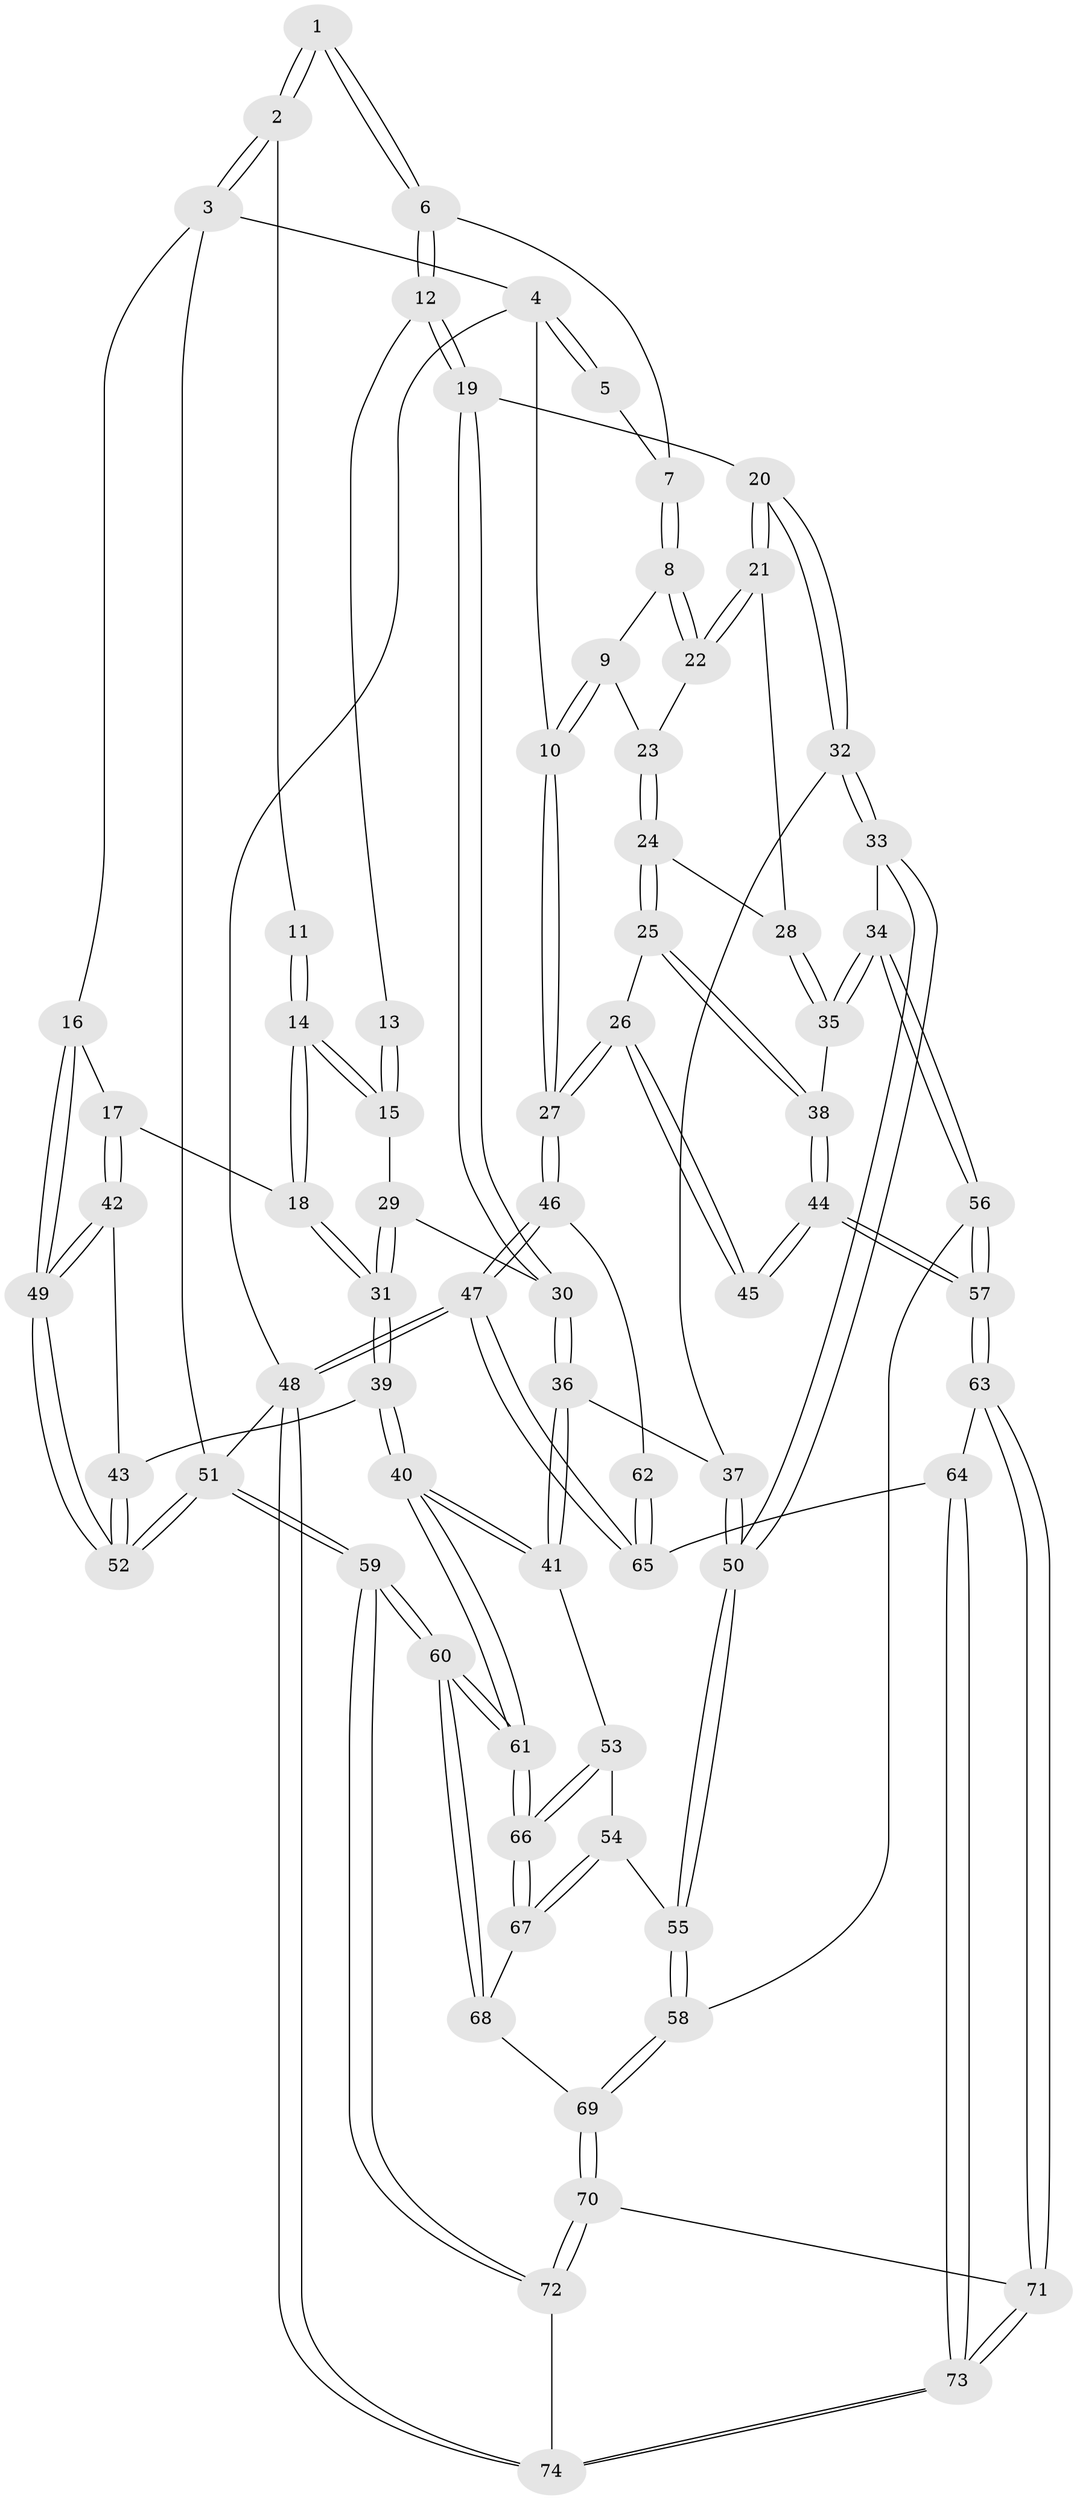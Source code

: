// coarse degree distribution, {2: 0.2702702702702703, 3: 0.4594594594594595, 4: 0.1891891891891892, 5: 0.08108108108108109}
// Generated by graph-tools (version 1.1) at 2025/54/03/04/25 22:54:21]
// undirected, 74 vertices, 182 edges
graph export_dot {
  node [color=gray90,style=filled];
  1 [pos="+0.7208730912992672+0"];
  2 [pos="+1+0"];
  3 [pos="+1+0"];
  4 [pos="+0+0"];
  5 [pos="+0.24000111955894377+0"];
  6 [pos="+0.5206941544683259+0.20509851305147983"];
  7 [pos="+0.2751955716848794+0.012995831673584729"];
  8 [pos="+0.22280057629422478+0.2308112953470857"];
  9 [pos="+0+0.23537406253637003"];
  10 [pos="+0+0.16960036603270168"];
  11 [pos="+0.8617935886314934+0.08474031567349657"];
  12 [pos="+0.5477563529697633+0.2696360454822545"];
  13 [pos="+0.7481487576415238+0.18509212988209686"];
  14 [pos="+0.8536014424044717+0.4153341352939473"];
  15 [pos="+0.7899536995436358+0.39616746930148744"];
  16 [pos="+1+0.3830698506481931"];
  17 [pos="+0.9901089391643478+0.4409794522187625"];
  18 [pos="+0.8652080532743001+0.42447633055665723"];
  19 [pos="+0.5303455753662154+0.3642232158641827"];
  20 [pos="+0.437270764401725+0.3985045500774786"];
  21 [pos="+0.2496840900225863+0.33071951969337443"];
  22 [pos="+0.2405774801775963+0.30968436531735394"];
  23 [pos="+0.07762982758623077+0.32320075142466975"];
  24 [pos="+0.09265801293588401+0.46615111741045245"];
  25 [pos="+0.004505733687148817+0.5004750373120818"];
  26 [pos="+0+0.5018032040580893"];
  27 [pos="+0+0.5051265520269674"];
  28 [pos="+0.15790031333541624+0.45409816330836994"];
  29 [pos="+0.6436044667062821+0.4054179181905568"];
  30 [pos="+0.5656287516167492+0.39667412624399806"];
  31 [pos="+0.780738547956196+0.5786085319848948"];
  32 [pos="+0.38427074919251875+0.5166604816227555"];
  33 [pos="+0.3266836710124375+0.590484622323152"];
  34 [pos="+0.28832985733780137+0.6051145880695223"];
  35 [pos="+0.2647692597791245+0.5993940848642231"];
  36 [pos="+0.6049632457684786+0.584666146468253"];
  37 [pos="+0.5112732318837498+0.6303539451786792"];
  38 [pos="+0.16873105362979748+0.6498605563943122"];
  39 [pos="+0.764562613215337+0.6454151725695746"];
  40 [pos="+0.7025782298214902+0.678596829346519"];
  41 [pos="+0.6914227560758124+0.6731458419995722"];
  42 [pos="+0.9177888262971495+0.6298018786105114"];
  43 [pos="+0.8178858460668573+0.6553550535684066"];
  44 [pos="+0.1259223064882424+0.7176404608382623"];
  45 [pos="+0.12218291050195026+0.7173211346935529"];
  46 [pos="+0+0.5958573246974548"];
  47 [pos="+0+1"];
  48 [pos="+0+1"];
  49 [pos="+1+0.9124832020535676"];
  50 [pos="+0.4541468722615218+0.7021516943177473"];
  51 [pos="+1+1"];
  52 [pos="+1+1"];
  53 [pos="+0.5143506084618721+0.7545238767542436"];
  54 [pos="+0.4827309950503517+0.7549411120633237"];
  55 [pos="+0.45541185419595387+0.7118622765375259"];
  56 [pos="+0.2926131253131751+0.7608016642987483"];
  57 [pos="+0.1861856974453975+0.8223264971663146"];
  58 [pos="+0.3162546461630699+0.7723550540030119"];
  59 [pos="+0.8420116486040303+1"];
  60 [pos="+0.8111926894818715+1"];
  61 [pos="+0.7208529290884973+0.9305602210737496"];
  62 [pos="+0.06090375515121627+0.7229947677546579"];
  63 [pos="+0.1847113402793995+0.8283655461297103"];
  64 [pos="+0.043894944588827686+0.8892209817128264"];
  65 [pos="+0.013103930905944958+0.8905680314335368"];
  66 [pos="+0.6836177858947863+0.9068454061718543"];
  67 [pos="+0.4647559404700858+0.8188601132561407"];
  68 [pos="+0.45560272287144304+0.831747191762678"];
  69 [pos="+0.39436981357068795+0.8840550458885853"];
  70 [pos="+0.38775502183145094+0.910324225102122"];
  71 [pos="+0.22133931838200233+0.9014583072596247"];
  72 [pos="+0.4784514577902581+1"];
  73 [pos="+0.19344282781461794+1"];
  74 [pos="+0.21480402741933466+1"];
  1 -- 2;
  1 -- 2;
  1 -- 6;
  1 -- 6;
  2 -- 3;
  2 -- 3;
  2 -- 11;
  3 -- 4;
  3 -- 16;
  3 -- 51;
  4 -- 5;
  4 -- 5;
  4 -- 10;
  4 -- 48;
  5 -- 7;
  6 -- 7;
  6 -- 12;
  6 -- 12;
  7 -- 8;
  7 -- 8;
  8 -- 9;
  8 -- 22;
  8 -- 22;
  9 -- 10;
  9 -- 10;
  9 -- 23;
  10 -- 27;
  10 -- 27;
  11 -- 14;
  11 -- 14;
  12 -- 13;
  12 -- 19;
  12 -- 19;
  13 -- 15;
  13 -- 15;
  14 -- 15;
  14 -- 15;
  14 -- 18;
  14 -- 18;
  15 -- 29;
  16 -- 17;
  16 -- 49;
  16 -- 49;
  17 -- 18;
  17 -- 42;
  17 -- 42;
  18 -- 31;
  18 -- 31;
  19 -- 20;
  19 -- 30;
  19 -- 30;
  20 -- 21;
  20 -- 21;
  20 -- 32;
  20 -- 32;
  21 -- 22;
  21 -- 22;
  21 -- 28;
  22 -- 23;
  23 -- 24;
  23 -- 24;
  24 -- 25;
  24 -- 25;
  24 -- 28;
  25 -- 26;
  25 -- 38;
  25 -- 38;
  26 -- 27;
  26 -- 27;
  26 -- 45;
  26 -- 45;
  27 -- 46;
  27 -- 46;
  28 -- 35;
  28 -- 35;
  29 -- 30;
  29 -- 31;
  29 -- 31;
  30 -- 36;
  30 -- 36;
  31 -- 39;
  31 -- 39;
  32 -- 33;
  32 -- 33;
  32 -- 37;
  33 -- 34;
  33 -- 50;
  33 -- 50;
  34 -- 35;
  34 -- 35;
  34 -- 56;
  34 -- 56;
  35 -- 38;
  36 -- 37;
  36 -- 41;
  36 -- 41;
  37 -- 50;
  37 -- 50;
  38 -- 44;
  38 -- 44;
  39 -- 40;
  39 -- 40;
  39 -- 43;
  40 -- 41;
  40 -- 41;
  40 -- 61;
  40 -- 61;
  41 -- 53;
  42 -- 43;
  42 -- 49;
  42 -- 49;
  43 -- 52;
  43 -- 52;
  44 -- 45;
  44 -- 45;
  44 -- 57;
  44 -- 57;
  46 -- 47;
  46 -- 47;
  46 -- 62;
  47 -- 48;
  47 -- 48;
  47 -- 65;
  47 -- 65;
  48 -- 74;
  48 -- 74;
  48 -- 51;
  49 -- 52;
  49 -- 52;
  50 -- 55;
  50 -- 55;
  51 -- 52;
  51 -- 52;
  51 -- 59;
  51 -- 59;
  53 -- 54;
  53 -- 66;
  53 -- 66;
  54 -- 55;
  54 -- 67;
  54 -- 67;
  55 -- 58;
  55 -- 58;
  56 -- 57;
  56 -- 57;
  56 -- 58;
  57 -- 63;
  57 -- 63;
  58 -- 69;
  58 -- 69;
  59 -- 60;
  59 -- 60;
  59 -- 72;
  59 -- 72;
  60 -- 61;
  60 -- 61;
  60 -- 68;
  60 -- 68;
  61 -- 66;
  61 -- 66;
  62 -- 65;
  62 -- 65;
  63 -- 64;
  63 -- 71;
  63 -- 71;
  64 -- 65;
  64 -- 73;
  64 -- 73;
  66 -- 67;
  66 -- 67;
  67 -- 68;
  68 -- 69;
  69 -- 70;
  69 -- 70;
  70 -- 71;
  70 -- 72;
  70 -- 72;
  71 -- 73;
  71 -- 73;
  72 -- 74;
  73 -- 74;
  73 -- 74;
}
